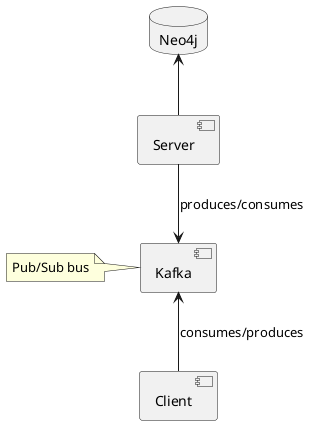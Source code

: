 @startuml

component Client
component Server
database Neo4j
component Kafka 

Kafka <-- Client: consumes/produces
Server --> Kafka: produces/consumes
Neo4j <-- Server

note left of Kafka: Pub/Sub bus

@enduml